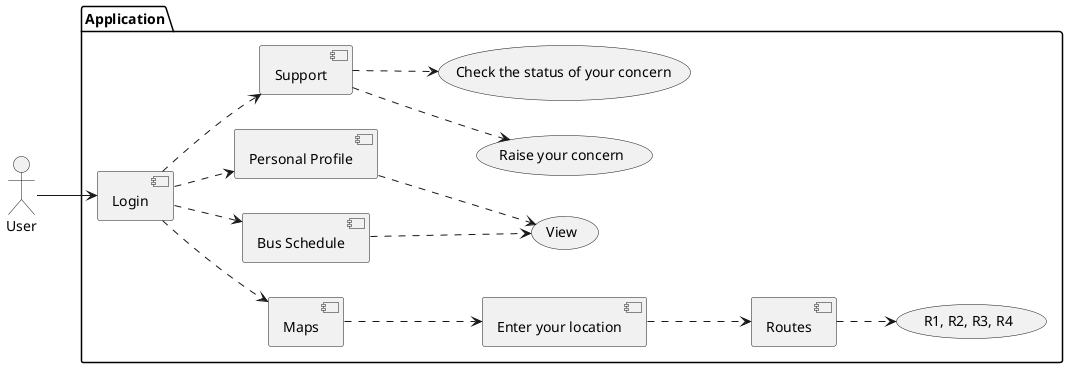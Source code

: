 @startuml User

left to right direction 

' :User: <-- (Use)
' "Main Admin" as Admin
' "Use the application" as (Use)
' (Use) <-- Admin  : Use the appliction by admin


actor User
'User --> loginpage
' package EndUsers{
'   actor Drivers
'   actor Users
' }
' User_Details..User



package Application{
    usecase "Login" as [loginpage]

    'General Maps
    [loginpage]..> [Maps]
    [Maps]..>[Enter your location]
    [Enter your location]..>[Routes]
    [Routes]..>(R1, R2, R3, R4)

    'Landmarks
    [loginpage]..> [Bus Schedule]
    [Bus Schedule]..> (View)
    
    'Personal Profile
    [loginpage]..> [Personal Profile]
    [Personal Profile]..> (View)
    
    'Support
    [loginpage]..> [Support]
    [Support]..> (Raise your concern)
    [Support]..> (Check the status of your concern)


    }





    ' (Routes Page)<--(Show Routes Button)
    ' (Shifts Page)<--(Show Shifts Button)
    ' (Landmarks Page)<--(Show Landmarks Button)
    ' (LoginPage)-.->[login]<-(Users,Drivers)->.Driver/User Login)
    ' .-.-.<|im_sep|>-.-.
    ' |    |<---------->|


    ' Drivers --> loginpage
    ' Drivers --> showroutes
    ' Drivers --> showshifts
    ' Drivers --> showlandmarks
    ' Drivers --> etr
    ' Drivers --> showbuses

    ' Users --> loginpage
    ' Users --> showroutes
    ' Users --> showshifts
    ' Users --> showlandmarks
    ' Users --> eta
    ' Users --> ticketsupport
    ' Users --> showbuses


    User --> loginpage
    ' Admin --> routes
    ' Admin --> shifts
    ' Admin --> landmarks
    ' Admin --> analytics_report
    ' Admin --> buses
    ' Admin --> etr
    ' Admin --> ticketsupport
    ' Admin --> contactdriver


    @enduml

